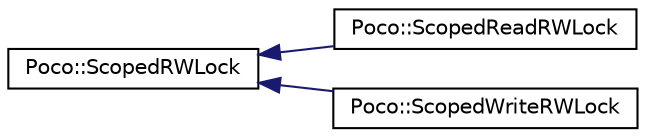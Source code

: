 digraph "Graphical Class Hierarchy"
{
 // LATEX_PDF_SIZE
  edge [fontname="Helvetica",fontsize="10",labelfontname="Helvetica",labelfontsize="10"];
  node [fontname="Helvetica",fontsize="10",shape=record];
  rankdir="LR";
  Node0 [label="Poco::ScopedRWLock",height=0.2,width=0.4,color="black", fillcolor="white", style="filled",URL="$classPoco_1_1ScopedRWLock.html",tooltip="A variant of ScopedLock for reader/writer locks."];
  Node0 -> Node1 [dir="back",color="midnightblue",fontsize="10",style="solid",fontname="Helvetica"];
  Node1 [label="Poco::ScopedReadRWLock",height=0.2,width=0.4,color="black", fillcolor="white", style="filled",URL="$classPoco_1_1ScopedReadRWLock.html",tooltip="A variant of ScopedLock for reader locks."];
  Node0 -> Node2 [dir="back",color="midnightblue",fontsize="10",style="solid",fontname="Helvetica"];
  Node2 [label="Poco::ScopedWriteRWLock",height=0.2,width=0.4,color="black", fillcolor="white", style="filled",URL="$classPoco_1_1ScopedWriteRWLock.html",tooltip="A variant of ScopedLock for writer locks."];
}
